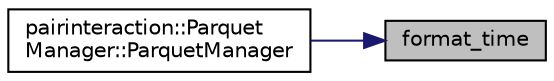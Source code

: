 digraph "format_time"
{
 // INTERACTIVE_SVG=YES
 // LATEX_PDF_SIZE
  bgcolor="transparent";
  edge [fontname="Helvetica",fontsize="10",labelfontname="Helvetica",labelfontsize="10"];
  node [fontname="Helvetica",fontsize="10",shape=record];
  rankdir="RL";
  Node1 [label="format_time",height=0.2,width=0.4,color="black", fillcolor="grey75", style="filled", fontcolor="black",tooltip=" "];
  Node1 -> Node2 [dir="back",color="midnightblue",fontsize="10",style="solid",fontname="Helvetica"];
  Node2 [label="pairinteraction::Parquet\lManager::ParquetManager",height=0.2,width=0.4,color="black",URL="$classpairinteraction_1_1ParquetManager.html#a736cefff20019a2ece060e6cb8ce65a4",tooltip=" "];
}
